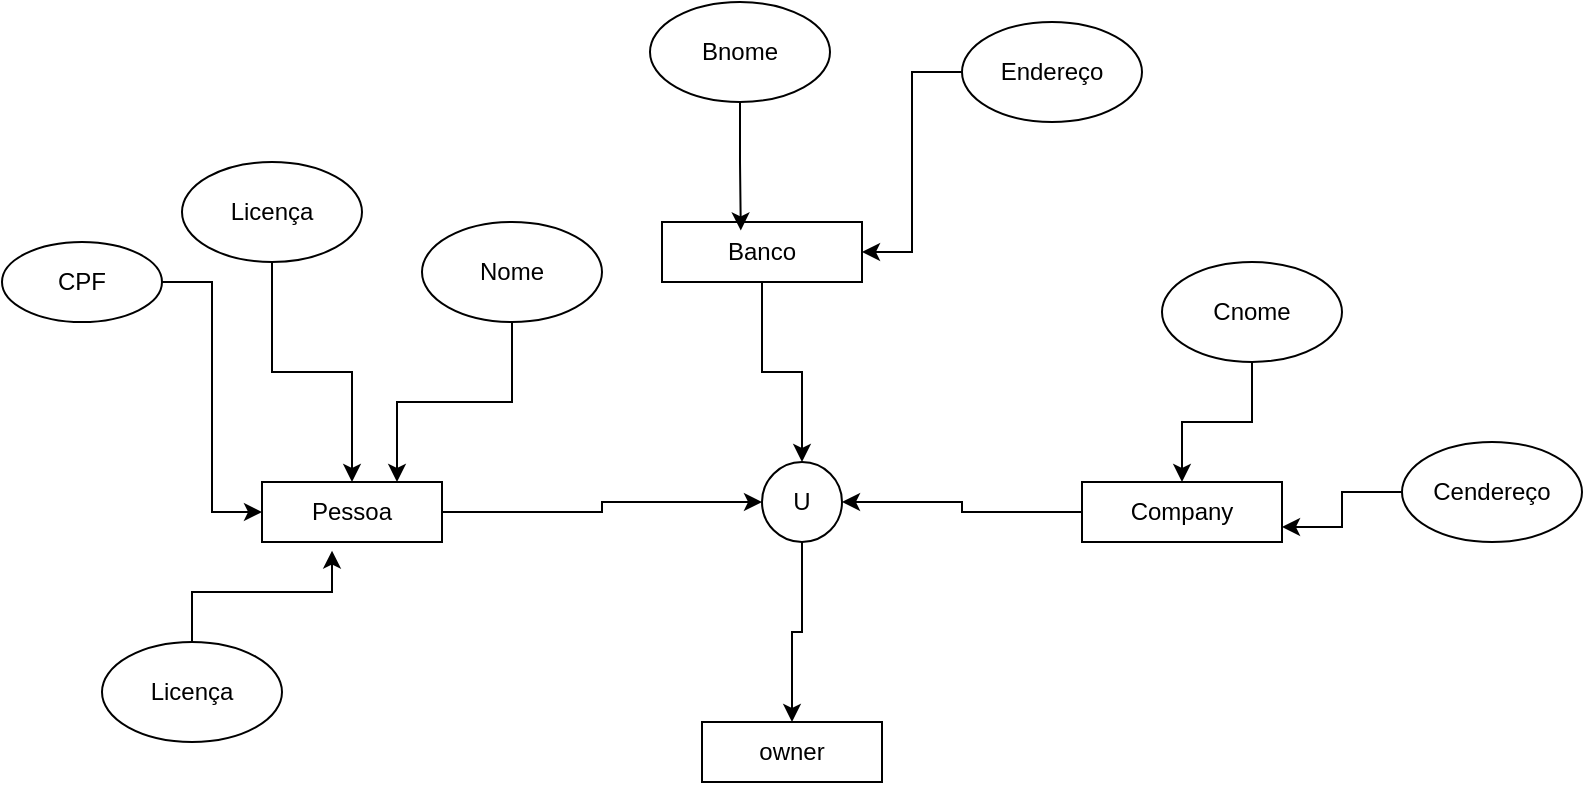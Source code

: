 <mxfile version="26.0.10">
  <diagram name="Página-1" id="ZflPwfppheDDWV4Uafuk">
    <mxGraphModel dx="1059" dy="1718" grid="1" gridSize="10" guides="1" tooltips="1" connect="1" arrows="1" fold="1" page="1" pageScale="1" pageWidth="827" pageHeight="1169" math="0" shadow="0">
      <root>
        <mxCell id="0" />
        <mxCell id="1" parent="0" />
        <mxCell id="PrWVqDdxhx1Ii_EH9CQh-7" style="edgeStyle=orthogonalEdgeStyle;rounded=0;orthogonalLoop=1;jettySize=auto;html=1;entryX=0.5;entryY=0;entryDx=0;entryDy=0;" edge="1" parent="1" source="PrWVqDdxhx1Ii_EH9CQh-1" target="PrWVqDdxhx1Ii_EH9CQh-5">
          <mxGeometry relative="1" as="geometry" />
        </mxCell>
        <mxCell id="PrWVqDdxhx1Ii_EH9CQh-1" value="Banco" style="rounded=0;whiteSpace=wrap;html=1;" vertex="1" parent="1">
          <mxGeometry x="330" y="60" width="100" height="30" as="geometry" />
        </mxCell>
        <mxCell id="PrWVqDdxhx1Ii_EH9CQh-6" style="edgeStyle=orthogonalEdgeStyle;rounded=0;orthogonalLoop=1;jettySize=auto;html=1;entryX=0;entryY=0.5;entryDx=0;entryDy=0;" edge="1" parent="1" source="PrWVqDdxhx1Ii_EH9CQh-3" target="PrWVqDdxhx1Ii_EH9CQh-5">
          <mxGeometry relative="1" as="geometry" />
        </mxCell>
        <mxCell id="PrWVqDdxhx1Ii_EH9CQh-3" value="Pessoa" style="rounded=0;whiteSpace=wrap;html=1;" vertex="1" parent="1">
          <mxGeometry x="130" y="190" width="90" height="30" as="geometry" />
        </mxCell>
        <mxCell id="PrWVqDdxhx1Ii_EH9CQh-8" style="edgeStyle=orthogonalEdgeStyle;rounded=0;orthogonalLoop=1;jettySize=auto;html=1;entryX=1;entryY=0.5;entryDx=0;entryDy=0;" edge="1" parent="1" source="PrWVqDdxhx1Ii_EH9CQh-4" target="PrWVqDdxhx1Ii_EH9CQh-5">
          <mxGeometry relative="1" as="geometry" />
        </mxCell>
        <mxCell id="PrWVqDdxhx1Ii_EH9CQh-4" value="Company" style="rounded=0;whiteSpace=wrap;html=1;" vertex="1" parent="1">
          <mxGeometry x="540" y="190" width="100" height="30" as="geometry" />
        </mxCell>
        <mxCell id="PrWVqDdxhx1Ii_EH9CQh-12" style="edgeStyle=orthogonalEdgeStyle;rounded=0;orthogonalLoop=1;jettySize=auto;html=1;entryX=0.5;entryY=0;entryDx=0;entryDy=0;" edge="1" parent="1" source="PrWVqDdxhx1Ii_EH9CQh-5" target="PrWVqDdxhx1Ii_EH9CQh-9">
          <mxGeometry relative="1" as="geometry" />
        </mxCell>
        <mxCell id="PrWVqDdxhx1Ii_EH9CQh-5" value="U" style="ellipse;whiteSpace=wrap;html=1;aspect=fixed;" vertex="1" parent="1">
          <mxGeometry x="380" y="180" width="40" height="40" as="geometry" />
        </mxCell>
        <mxCell id="PrWVqDdxhx1Ii_EH9CQh-9" value="owner" style="rounded=0;whiteSpace=wrap;html=1;" vertex="1" parent="1">
          <mxGeometry x="350" y="310" width="90" height="30" as="geometry" />
        </mxCell>
        <mxCell id="PrWVqDdxhx1Ii_EH9CQh-18" style="edgeStyle=orthogonalEdgeStyle;rounded=0;orthogonalLoop=1;jettySize=auto;html=1;entryX=0.5;entryY=0;entryDx=0;entryDy=0;" edge="1" parent="1" source="PrWVqDdxhx1Ii_EH9CQh-13" target="PrWVqDdxhx1Ii_EH9CQh-3">
          <mxGeometry relative="1" as="geometry" />
        </mxCell>
        <mxCell id="PrWVqDdxhx1Ii_EH9CQh-13" value="Licença" style="ellipse;whiteSpace=wrap;html=1;" vertex="1" parent="1">
          <mxGeometry x="90" y="30" width="90" height="50" as="geometry" />
        </mxCell>
        <mxCell id="PrWVqDdxhx1Ii_EH9CQh-17" style="edgeStyle=orthogonalEdgeStyle;rounded=0;orthogonalLoop=1;jettySize=auto;html=1;entryX=0;entryY=0.5;entryDx=0;entryDy=0;" edge="1" parent="1" source="PrWVqDdxhx1Ii_EH9CQh-14" target="PrWVqDdxhx1Ii_EH9CQh-3">
          <mxGeometry relative="1" as="geometry" />
        </mxCell>
        <mxCell id="PrWVqDdxhx1Ii_EH9CQh-14" value="CPF" style="ellipse;whiteSpace=wrap;html=1;" vertex="1" parent="1">
          <mxGeometry y="70" width="80" height="40" as="geometry" />
        </mxCell>
        <mxCell id="PrWVqDdxhx1Ii_EH9CQh-19" style="edgeStyle=orthogonalEdgeStyle;rounded=0;orthogonalLoop=1;jettySize=auto;html=1;entryX=0.75;entryY=0;entryDx=0;entryDy=0;" edge="1" parent="1" source="PrWVqDdxhx1Ii_EH9CQh-15" target="PrWVqDdxhx1Ii_EH9CQh-3">
          <mxGeometry relative="1" as="geometry" />
        </mxCell>
        <mxCell id="PrWVqDdxhx1Ii_EH9CQh-15" value="Nome" style="ellipse;whiteSpace=wrap;html=1;" vertex="1" parent="1">
          <mxGeometry x="210" y="60" width="90" height="50" as="geometry" />
        </mxCell>
        <mxCell id="PrWVqDdxhx1Ii_EH9CQh-16" value="Licença" style="ellipse;whiteSpace=wrap;html=1;" vertex="1" parent="1">
          <mxGeometry x="50" y="270" width="90" height="50" as="geometry" />
        </mxCell>
        <mxCell id="PrWVqDdxhx1Ii_EH9CQh-20" style="edgeStyle=orthogonalEdgeStyle;rounded=0;orthogonalLoop=1;jettySize=auto;html=1;exitX=0.5;exitY=0;exitDx=0;exitDy=0;entryX=0.389;entryY=1.144;entryDx=0;entryDy=0;entryPerimeter=0;" edge="1" parent="1" source="PrWVqDdxhx1Ii_EH9CQh-16" target="PrWVqDdxhx1Ii_EH9CQh-3">
          <mxGeometry relative="1" as="geometry" />
        </mxCell>
        <mxCell id="PrWVqDdxhx1Ii_EH9CQh-21" value="Bnome" style="ellipse;whiteSpace=wrap;html=1;" vertex="1" parent="1">
          <mxGeometry x="324" y="-50" width="90" height="50" as="geometry" />
        </mxCell>
        <mxCell id="PrWVqDdxhx1Ii_EH9CQh-24" style="edgeStyle=orthogonalEdgeStyle;rounded=0;orthogonalLoop=1;jettySize=auto;html=1;entryX=1;entryY=0.5;entryDx=0;entryDy=0;" edge="1" parent="1" source="PrWVqDdxhx1Ii_EH9CQh-22" target="PrWVqDdxhx1Ii_EH9CQh-1">
          <mxGeometry relative="1" as="geometry" />
        </mxCell>
        <mxCell id="PrWVqDdxhx1Ii_EH9CQh-22" value="Endereço" style="ellipse;whiteSpace=wrap;html=1;" vertex="1" parent="1">
          <mxGeometry x="480" y="-40" width="90" height="50" as="geometry" />
        </mxCell>
        <mxCell id="PrWVqDdxhx1Ii_EH9CQh-23" style="edgeStyle=orthogonalEdgeStyle;rounded=0;orthogonalLoop=1;jettySize=auto;html=1;entryX=0.394;entryY=0.141;entryDx=0;entryDy=0;entryPerimeter=0;" edge="1" parent="1" source="PrWVqDdxhx1Ii_EH9CQh-21" target="PrWVqDdxhx1Ii_EH9CQh-1">
          <mxGeometry relative="1" as="geometry" />
        </mxCell>
        <mxCell id="PrWVqDdxhx1Ii_EH9CQh-28" style="edgeStyle=orthogonalEdgeStyle;rounded=0;orthogonalLoop=1;jettySize=auto;html=1;entryX=1;entryY=0.75;entryDx=0;entryDy=0;" edge="1" parent="1" source="PrWVqDdxhx1Ii_EH9CQh-25" target="PrWVqDdxhx1Ii_EH9CQh-4">
          <mxGeometry relative="1" as="geometry" />
        </mxCell>
        <mxCell id="PrWVqDdxhx1Ii_EH9CQh-25" value="Cendereço" style="ellipse;whiteSpace=wrap;html=1;" vertex="1" parent="1">
          <mxGeometry x="700" y="170" width="90" height="50" as="geometry" />
        </mxCell>
        <mxCell id="PrWVqDdxhx1Ii_EH9CQh-27" style="edgeStyle=orthogonalEdgeStyle;rounded=0;orthogonalLoop=1;jettySize=auto;html=1;entryX=0.5;entryY=0;entryDx=0;entryDy=0;" edge="1" parent="1" source="PrWVqDdxhx1Ii_EH9CQh-26" target="PrWVqDdxhx1Ii_EH9CQh-4">
          <mxGeometry relative="1" as="geometry" />
        </mxCell>
        <mxCell id="PrWVqDdxhx1Ii_EH9CQh-26" value="Cnome" style="ellipse;whiteSpace=wrap;html=1;" vertex="1" parent="1">
          <mxGeometry x="580" y="80" width="90" height="50" as="geometry" />
        </mxCell>
      </root>
    </mxGraphModel>
  </diagram>
</mxfile>
